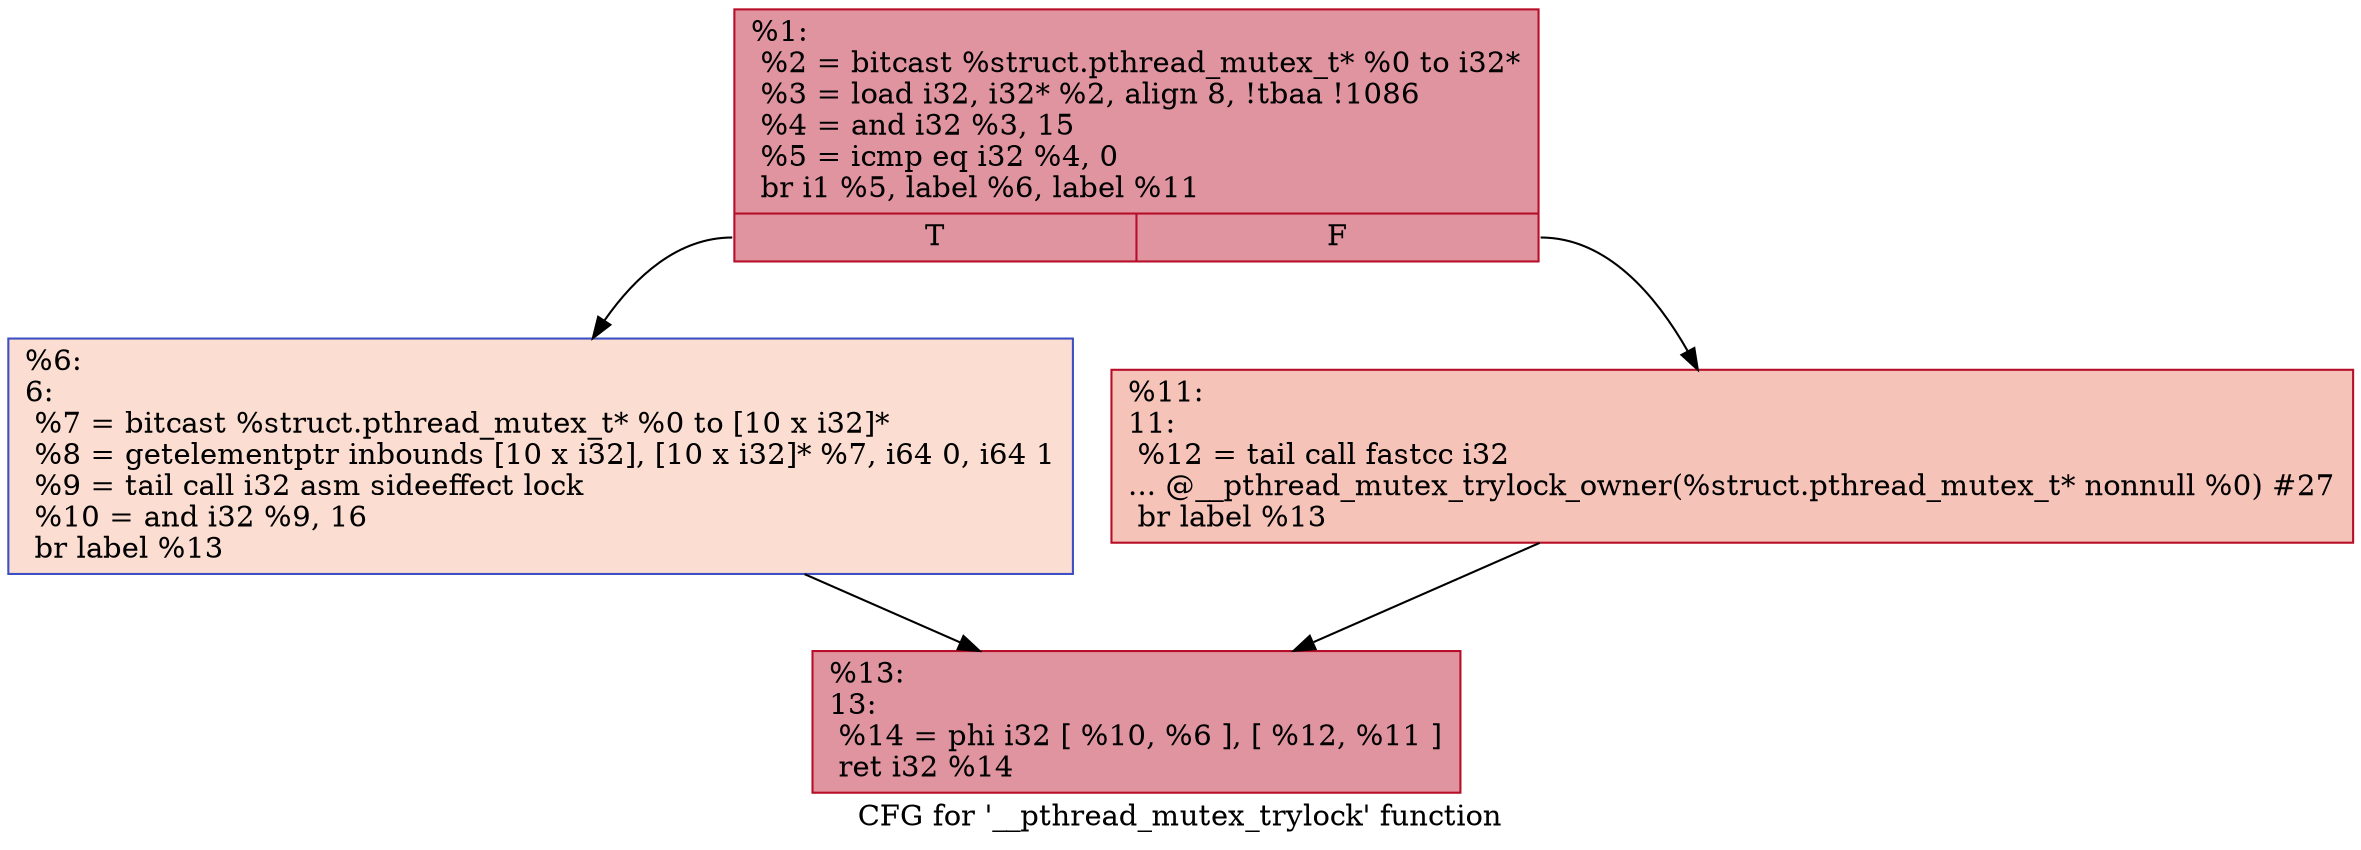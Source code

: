 digraph "CFG for '__pthread_mutex_trylock' function" {
	label="CFG for '__pthread_mutex_trylock' function";

	Node0x2483170 [shape=record,color="#b70d28ff", style=filled, fillcolor="#b70d2870",label="{%1:\l  %2 = bitcast %struct.pthread_mutex_t* %0 to i32*\l  %3 = load i32, i32* %2, align 8, !tbaa !1086\l  %4 = and i32 %3, 15\l  %5 = icmp eq i32 %4, 0\l  br i1 %5, label %6, label %11\l|{<s0>T|<s1>F}}"];
	Node0x2483170:s0 -> Node0x24838f0;
	Node0x2483170:s1 -> Node0x2483940;
	Node0x24838f0 [shape=record,color="#3d50c3ff", style=filled, fillcolor="#f7b39670",label="{%6:\l6:                                                \l  %7 = bitcast %struct.pthread_mutex_t* %0 to [10 x i32]*\l  %8 = getelementptr inbounds [10 x i32], [10 x i32]* %7, i64 0, i64 1\l  %9 = tail call i32 asm sideeffect lock \l  %10 = and i32 %9, 16\l  br label %13\l}"];
	Node0x24838f0 -> Node0x2483990;
	Node0x2483940 [shape=record,color="#b70d28ff", style=filled, fillcolor="#e8765c70",label="{%11:\l11:                                               \l  %12 = tail call fastcc i32\l... @__pthread_mutex_trylock_owner(%struct.pthread_mutex_t* nonnull %0) #27\l  br label %13\l}"];
	Node0x2483940 -> Node0x2483990;
	Node0x2483990 [shape=record,color="#b70d28ff", style=filled, fillcolor="#b70d2870",label="{%13:\l13:                                               \l  %14 = phi i32 [ %10, %6 ], [ %12, %11 ]\l  ret i32 %14\l}"];
}
